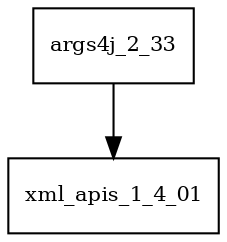 digraph args4j_2_33_dependencies {
  node [shape = box, fontsize=10.0];
  args4j_2_33 -> xml_apis_1_4_01;
}
